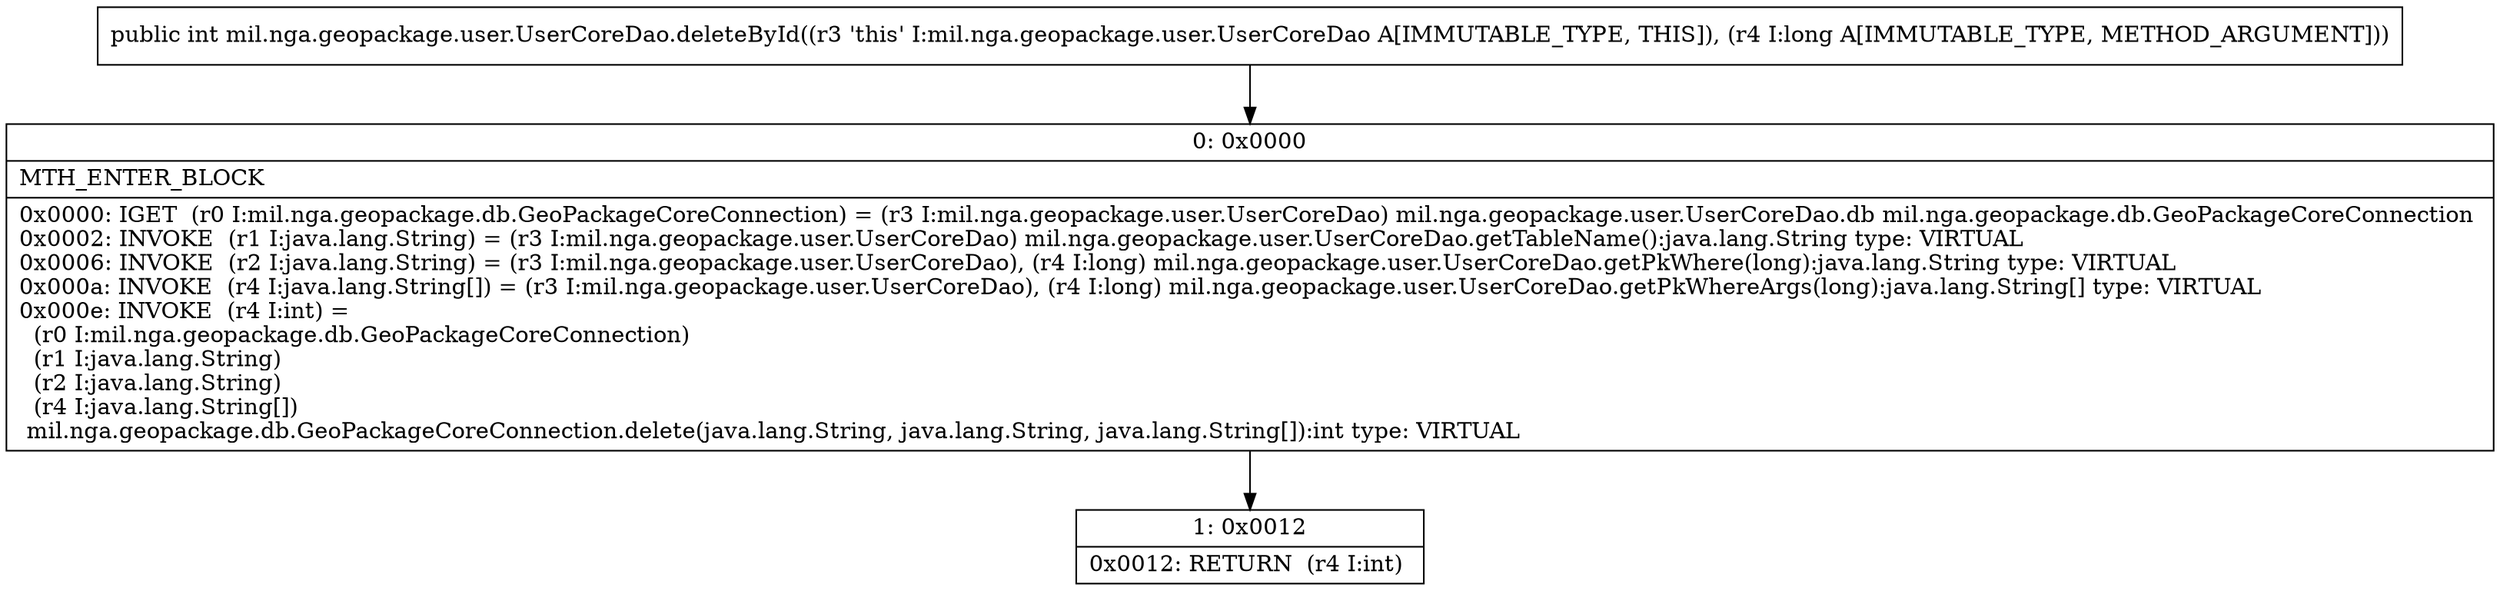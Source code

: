 digraph "CFG formil.nga.geopackage.user.UserCoreDao.deleteById(J)I" {
Node_0 [shape=record,label="{0\:\ 0x0000|MTH_ENTER_BLOCK\l|0x0000: IGET  (r0 I:mil.nga.geopackage.db.GeoPackageCoreConnection) = (r3 I:mil.nga.geopackage.user.UserCoreDao) mil.nga.geopackage.user.UserCoreDao.db mil.nga.geopackage.db.GeoPackageCoreConnection \l0x0002: INVOKE  (r1 I:java.lang.String) = (r3 I:mil.nga.geopackage.user.UserCoreDao) mil.nga.geopackage.user.UserCoreDao.getTableName():java.lang.String type: VIRTUAL \l0x0006: INVOKE  (r2 I:java.lang.String) = (r3 I:mil.nga.geopackage.user.UserCoreDao), (r4 I:long) mil.nga.geopackage.user.UserCoreDao.getPkWhere(long):java.lang.String type: VIRTUAL \l0x000a: INVOKE  (r4 I:java.lang.String[]) = (r3 I:mil.nga.geopackage.user.UserCoreDao), (r4 I:long) mil.nga.geopackage.user.UserCoreDao.getPkWhereArgs(long):java.lang.String[] type: VIRTUAL \l0x000e: INVOKE  (r4 I:int) = \l  (r0 I:mil.nga.geopackage.db.GeoPackageCoreConnection)\l  (r1 I:java.lang.String)\l  (r2 I:java.lang.String)\l  (r4 I:java.lang.String[])\l mil.nga.geopackage.db.GeoPackageCoreConnection.delete(java.lang.String, java.lang.String, java.lang.String[]):int type: VIRTUAL \l}"];
Node_1 [shape=record,label="{1\:\ 0x0012|0x0012: RETURN  (r4 I:int) \l}"];
MethodNode[shape=record,label="{public int mil.nga.geopackage.user.UserCoreDao.deleteById((r3 'this' I:mil.nga.geopackage.user.UserCoreDao A[IMMUTABLE_TYPE, THIS]), (r4 I:long A[IMMUTABLE_TYPE, METHOD_ARGUMENT])) }"];
MethodNode -> Node_0;
Node_0 -> Node_1;
}

